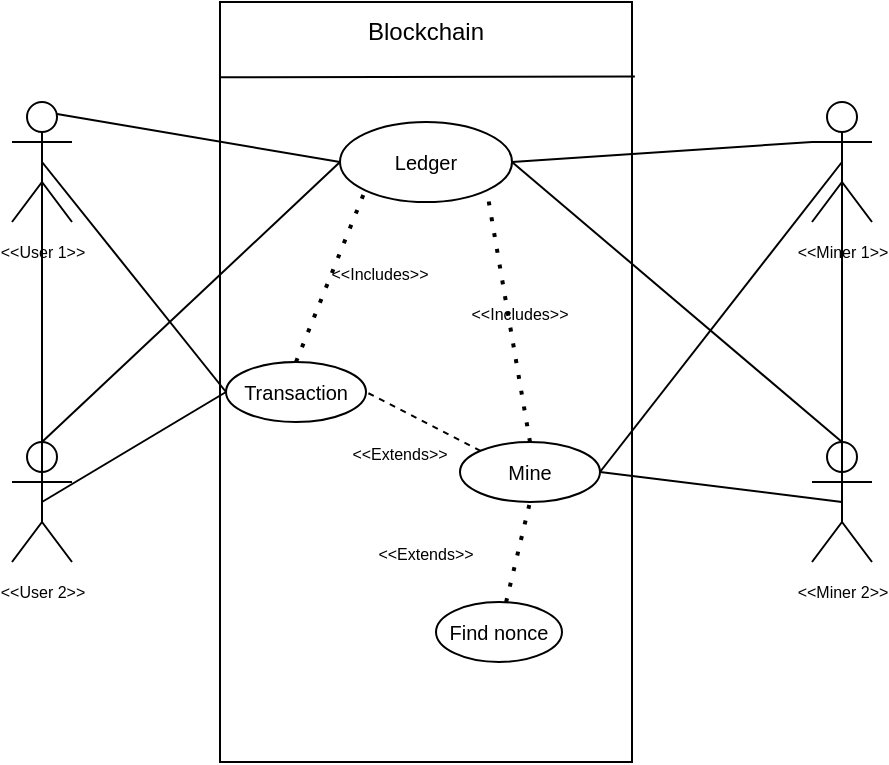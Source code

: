 <mxfile version="20.4.0" type="device"><diagram id="Ft-Kuur1ytHWVnnuPsT3" name="Page-1"><mxGraphModel dx="511" dy="232" grid="1" gridSize="10" guides="1" tooltips="1" connect="1" arrows="1" fold="1" page="1" pageScale="1" pageWidth="827" pageHeight="1169" math="0" shadow="0"><root><mxCell id="0"/><mxCell id="1" parent="0"/><mxCell id="Wpd1by22XVy5jUImUFGf-1" value="" style="rounded=0;whiteSpace=wrap;html=1;" parent="1" vertex="1"><mxGeometry x="274" y="90" width="206" height="380" as="geometry"/></mxCell><mxCell id="Wpd1by22XVy5jUImUFGf-2" value="&lt;font style=&quot;font-size: 8px;&quot;&gt;&amp;lt;&amp;lt;User 1&amp;gt;&amp;gt;&lt;/font&gt;" style="shape=umlActor;verticalLabelPosition=bottom;verticalAlign=top;html=1;outlineConnect=0;" parent="1" vertex="1"><mxGeometry x="170" y="140" width="30" height="60" as="geometry"/></mxCell><mxCell id="Wpd1by22XVy5jUImUFGf-8" value="&lt;font style=&quot;font-size: 8px;&quot;&gt;&amp;lt;&amp;lt;Miner 2&amp;gt;&amp;gt;&lt;/font&gt;" style="shape=umlActor;verticalLabelPosition=bottom;verticalAlign=top;html=1;outlineConnect=0;" parent="1" vertex="1"><mxGeometry x="570" y="310" width="30" height="60" as="geometry"/></mxCell><mxCell id="Wpd1by22XVy5jUImUFGf-12" value="&lt;font style=&quot;font-size: 8px;&quot;&gt;&amp;lt;&amp;lt;Miner 1&amp;gt;&amp;gt;&lt;/font&gt;" style="shape=umlActor;verticalLabelPosition=bottom;verticalAlign=top;html=1;outlineConnect=0;" parent="1" vertex="1"><mxGeometry x="570" y="140" width="30" height="60" as="geometry"/></mxCell><mxCell id="Wpd1by22XVy5jUImUFGf-13" value="&lt;font style=&quot;font-size: 8px;&quot;&gt;&amp;lt;&amp;lt;User 2&amp;gt;&amp;gt;&lt;/font&gt;" style="shape=umlActor;verticalLabelPosition=bottom;verticalAlign=top;html=1;outlineConnect=0;" parent="1" vertex="1"><mxGeometry x="170" y="310" width="30" height="60" as="geometry"/></mxCell><mxCell id="Wpd1by22XVy5jUImUFGf-14" value="&lt;font style=&quot;font-size: 10px;&quot;&gt;Ledger&lt;/font&gt;" style="ellipse;whiteSpace=wrap;html=1;" parent="1" vertex="1"><mxGeometry x="334" y="150" width="86" height="40" as="geometry"/></mxCell><mxCell id="Wpd1by22XVy5jUImUFGf-18" value="" style="endArrow=none;html=1;rounded=0;entryX=0;entryY=0.5;entryDx=0;entryDy=0;exitX=0.75;exitY=0.1;exitDx=0;exitDy=0;exitPerimeter=0;" parent="1" source="Wpd1by22XVy5jUImUFGf-2" target="Wpd1by22XVy5jUImUFGf-14" edge="1"><mxGeometry width="50" height="50" relative="1" as="geometry"><mxPoint x="50" y="240" as="sourcePoint"/><mxPoint x="100" y="190" as="targetPoint"/></mxGeometry></mxCell><mxCell id="Wpd1by22XVy5jUImUFGf-19" value="" style="endArrow=none;html=1;rounded=0;entryX=1;entryY=0.5;entryDx=0;entryDy=0;exitX=0;exitY=0.333;exitDx=0;exitDy=0;exitPerimeter=0;" parent="1" source="Wpd1by22XVy5jUImUFGf-12" target="Wpd1by22XVy5jUImUFGf-14" edge="1"><mxGeometry width="50" height="50" relative="1" as="geometry"><mxPoint x="70" y="280" as="sourcePoint"/><mxPoint x="120" y="230" as="targetPoint"/></mxGeometry></mxCell><mxCell id="Wpd1by22XVy5jUImUFGf-20" value="" style="endArrow=none;html=1;rounded=0;entryX=0;entryY=0.5;entryDx=0;entryDy=0;exitX=0.5;exitY=0;exitDx=0;exitDy=0;exitPerimeter=0;" parent="1" source="Wpd1by22XVy5jUImUFGf-13" target="Wpd1by22XVy5jUImUFGf-14" edge="1"><mxGeometry width="50" height="50" relative="1" as="geometry"><mxPoint x="140" y="310" as="sourcePoint"/><mxPoint x="190" y="260" as="targetPoint"/></mxGeometry></mxCell><mxCell id="Wpd1by22XVy5jUImUFGf-21" value="" style="endArrow=none;html=1;rounded=0;exitX=1;exitY=0.5;exitDx=0;exitDy=0;entryX=0.5;entryY=0;entryDx=0;entryDy=0;entryPerimeter=0;" parent="1" source="Wpd1by22XVy5jUImUFGf-14" target="Wpd1by22XVy5jUImUFGf-8" edge="1"><mxGeometry width="50" height="50" relative="1" as="geometry"><mxPoint x="580" y="90" as="sourcePoint"/><mxPoint x="770" y="210" as="targetPoint"/></mxGeometry></mxCell><mxCell id="Wpd1by22XVy5jUImUFGf-22" value="" style="endArrow=none;html=1;rounded=0;entryX=0.5;entryY=0.5;entryDx=0;entryDy=0;entryPerimeter=0;exitX=0.5;exitY=0.5;exitDx=0;exitDy=0;exitPerimeter=0;" parent="1" source="Wpd1by22XVy5jUImUFGf-13" target="Wpd1by22XVy5jUImUFGf-2" edge="1"><mxGeometry width="50" height="50" relative="1" as="geometry"><mxPoint x="80" y="530" as="sourcePoint"/><mxPoint x="130" y="480" as="targetPoint"/></mxGeometry></mxCell><mxCell id="Wpd1by22XVy5jUImUFGf-23" value="" style="endArrow=none;html=1;rounded=0;entryX=0.5;entryY=0.5;entryDx=0;entryDy=0;entryPerimeter=0;exitX=0.5;exitY=0.5;exitDx=0;exitDy=0;exitPerimeter=0;" parent="1" source="Wpd1by22XVy5jUImUFGf-8" target="Wpd1by22XVy5jUImUFGf-12" edge="1"><mxGeometry width="50" height="50" relative="1" as="geometry"><mxPoint x="70" y="550" as="sourcePoint"/><mxPoint x="120" y="500" as="targetPoint"/></mxGeometry></mxCell><mxCell id="Wpd1by22XVy5jUImUFGf-25" value="&lt;font style=&quot;font-size: 10px;&quot;&gt;Transaction&lt;/font&gt;" style="ellipse;whiteSpace=wrap;html=1;" parent="1" vertex="1"><mxGeometry x="277" y="270" width="70" height="30" as="geometry"/></mxCell><mxCell id="Wpd1by22XVy5jUImUFGf-26" value="" style="endArrow=none;html=1;rounded=0;entryX=0.5;entryY=0.5;entryDx=0;entryDy=0;entryPerimeter=0;exitX=0;exitY=0.5;exitDx=0;exitDy=0;" parent="1" source="Wpd1by22XVy5jUImUFGf-25" target="Wpd1by22XVy5jUImUFGf-2" edge="1"><mxGeometry width="50" height="50" relative="1" as="geometry"><mxPoint x="110" y="470" as="sourcePoint"/><mxPoint x="160" y="420" as="targetPoint"/></mxGeometry></mxCell><mxCell id="Wpd1by22XVy5jUImUFGf-27" value="" style="endArrow=none;html=1;rounded=0;entryX=0;entryY=0.5;entryDx=0;entryDy=0;exitX=0.5;exitY=0.5;exitDx=0;exitDy=0;exitPerimeter=0;" parent="1" source="Wpd1by22XVy5jUImUFGf-13" target="Wpd1by22XVy5jUImUFGf-25" edge="1"><mxGeometry width="50" height="50" relative="1" as="geometry"><mxPoint x="170" y="530" as="sourcePoint"/><mxPoint x="220" y="480" as="targetPoint"/></mxGeometry></mxCell><mxCell id="Wpd1by22XVy5jUImUFGf-28" value="&lt;font style=&quot;font-size: 10px;&quot;&gt;Mine&lt;/font&gt;" style="ellipse;whiteSpace=wrap;html=1;" parent="1" vertex="1"><mxGeometry x="394" y="310" width="70" height="30" as="geometry"/></mxCell><mxCell id="Wpd1by22XVy5jUImUFGf-29" value="" style="endArrow=none;html=1;rounded=0;entryX=1;entryY=0.5;entryDx=0;entryDy=0;exitX=0.5;exitY=0.5;exitDx=0;exitDy=0;exitPerimeter=0;" parent="1" source="Wpd1by22XVy5jUImUFGf-12" target="Wpd1by22XVy5jUImUFGf-28" edge="1"><mxGeometry width="50" height="50" relative="1" as="geometry"><mxPoint x="330" y="420" as="sourcePoint"/><mxPoint x="380" y="370" as="targetPoint"/></mxGeometry></mxCell><mxCell id="Wpd1by22XVy5jUImUFGf-30" value="" style="endArrow=none;html=1;rounded=0;entryX=1;entryY=0.5;entryDx=0;entryDy=0;exitX=0.5;exitY=0.5;exitDx=0;exitDy=0;exitPerimeter=0;" parent="1" source="Wpd1by22XVy5jUImUFGf-8" target="Wpd1by22XVy5jUImUFGf-28" edge="1"><mxGeometry width="50" height="50" relative="1" as="geometry"><mxPoint x="70" y="480" as="sourcePoint"/><mxPoint x="120" y="430" as="targetPoint"/></mxGeometry></mxCell><mxCell id="Wpd1by22XVy5jUImUFGf-32" value="" style="endArrow=none;html=1;rounded=0;entryX=1;entryY=0.5;entryDx=0;entryDy=0;exitX=0;exitY=0;exitDx=0;exitDy=0;dashed=1;" parent="1" source="Wpd1by22XVy5jUImUFGf-28" target="Wpd1by22XVy5jUImUFGf-25" edge="1"><mxGeometry width="50" height="50" relative="1" as="geometry"><mxPoint x="80" y="460" as="sourcePoint"/><mxPoint x="130" y="410" as="targetPoint"/></mxGeometry></mxCell><mxCell id="Wpd1by22XVy5jUImUFGf-33" value="&lt;font style=&quot;font-size: 8px;&quot;&gt;&amp;lt;&amp;lt;Extends&amp;gt;&amp;gt;&lt;/font&gt;" style="text;html=1;strokeColor=none;fillColor=none;align=center;verticalAlign=middle;whiteSpace=wrap;rounded=0;" parent="1" vertex="1"><mxGeometry x="334" y="300" width="60" height="30" as="geometry"/></mxCell><mxCell id="Wpd1by22XVy5jUImUFGf-37" value="" style="endArrow=none;dashed=1;html=1;dashPattern=1 3;strokeWidth=2;rounded=0;fontSize=10;entryX=0;entryY=1;entryDx=0;entryDy=0;exitX=0.5;exitY=0;exitDx=0;exitDy=0;" parent="1" source="Wpd1by22XVy5jUImUFGf-25" target="Wpd1by22XVy5jUImUFGf-14" edge="1"><mxGeometry width="50" height="50" relative="1" as="geometry"><mxPoint x="70" y="350" as="sourcePoint"/><mxPoint x="120" y="300" as="targetPoint"/></mxGeometry></mxCell><mxCell id="Wpd1by22XVy5jUImUFGf-38" value="&lt;font style=&quot;font-size: 8px;&quot;&gt;&amp;lt;&amp;lt;Includes&amp;gt;&amp;gt;&lt;/font&gt;" style="text;html=1;strokeColor=none;fillColor=none;align=center;verticalAlign=middle;whiteSpace=wrap;rounded=0;" parent="1" vertex="1"><mxGeometry x="324" y="210" width="60" height="30" as="geometry"/></mxCell><mxCell id="Wpd1by22XVy5jUImUFGf-39" value="" style="endArrow=none;dashed=1;html=1;dashPattern=1 3;strokeWidth=2;rounded=0;fontSize=8;entryX=1;entryY=1;entryDx=0;entryDy=0;exitX=0.5;exitY=0;exitDx=0;exitDy=0;" parent="1" source="Wpd1by22XVy5jUImUFGf-28" target="Wpd1by22XVy5jUImUFGf-14" edge="1"><mxGeometry width="50" height="50" relative="1" as="geometry"><mxPoint x="430" y="280" as="sourcePoint"/><mxPoint x="480" y="230" as="targetPoint"/></mxGeometry></mxCell><mxCell id="Wpd1by22XVy5jUImUFGf-40" value="&lt;font style=&quot;font-size: 8px;&quot;&gt;&amp;lt;&amp;lt;Includes&amp;gt;&amp;gt;&lt;/font&gt;" style="text;html=1;strokeColor=none;fillColor=none;align=center;verticalAlign=middle;whiteSpace=wrap;rounded=0;" parent="1" vertex="1"><mxGeometry x="394" y="230" width="60" height="30" as="geometry"/></mxCell><mxCell id="Wpd1by22XVy5jUImUFGf-43" value="" style="endArrow=none;html=1;rounded=0;fontSize=8;entryX=1.007;entryY=0.098;entryDx=0;entryDy=0;entryPerimeter=0;exitX=0.002;exitY=0.099;exitDx=0;exitDy=0;exitPerimeter=0;" parent="1" source="Wpd1by22XVy5jUImUFGf-1" target="Wpd1by22XVy5jUImUFGf-1" edge="1"><mxGeometry width="50" height="50" relative="1" as="geometry"><mxPoint x="100" y="110" as="sourcePoint"/><mxPoint x="150" y="60" as="targetPoint"/></mxGeometry></mxCell><mxCell id="Wpd1by22XVy5jUImUFGf-44" value="&lt;font style=&quot;font-size: 12px;&quot;&gt;Blockchain&lt;/font&gt;" style="text;html=1;strokeColor=none;fillColor=none;align=center;verticalAlign=middle;whiteSpace=wrap;rounded=0;fontSize=8;" parent="1" vertex="1"><mxGeometry x="347" y="90" width="60" height="30" as="geometry"/></mxCell><mxCell id="Wpd1by22XVy5jUImUFGf-49" value="&lt;font style=&quot;font-size: 10px;&quot;&gt;Find nonce&lt;/font&gt;" style="ellipse;whiteSpace=wrap;html=1;fontSize=12;" parent="1" vertex="1"><mxGeometry x="382" y="390" width="63" height="30" as="geometry"/></mxCell><mxCell id="Wpd1by22XVy5jUImUFGf-50" value="&lt;font style=&quot;font-size: 8px;&quot;&gt;&amp;lt;&amp;lt;Extends&amp;gt;&amp;gt;&lt;/font&gt;" style="text;html=1;strokeColor=none;fillColor=none;align=center;verticalAlign=middle;whiteSpace=wrap;rounded=0;" parent="1" vertex="1"><mxGeometry x="347" y="350" width="60" height="30" as="geometry"/></mxCell><mxCell id="Wpd1by22XVy5jUImUFGf-52" value="" style="endArrow=none;dashed=1;html=1;dashPattern=1 3;strokeWidth=2;rounded=0;fontSize=12;entryX=0.5;entryY=1;entryDx=0;entryDy=0;" parent="1" source="Wpd1by22XVy5jUImUFGf-49" target="Wpd1by22XVy5jUImUFGf-28" edge="1"><mxGeometry width="50" height="50" relative="1" as="geometry"><mxPoint x="80" y="420" as="sourcePoint"/><mxPoint x="130" y="370" as="targetPoint"/></mxGeometry></mxCell></root></mxGraphModel></diagram></mxfile>